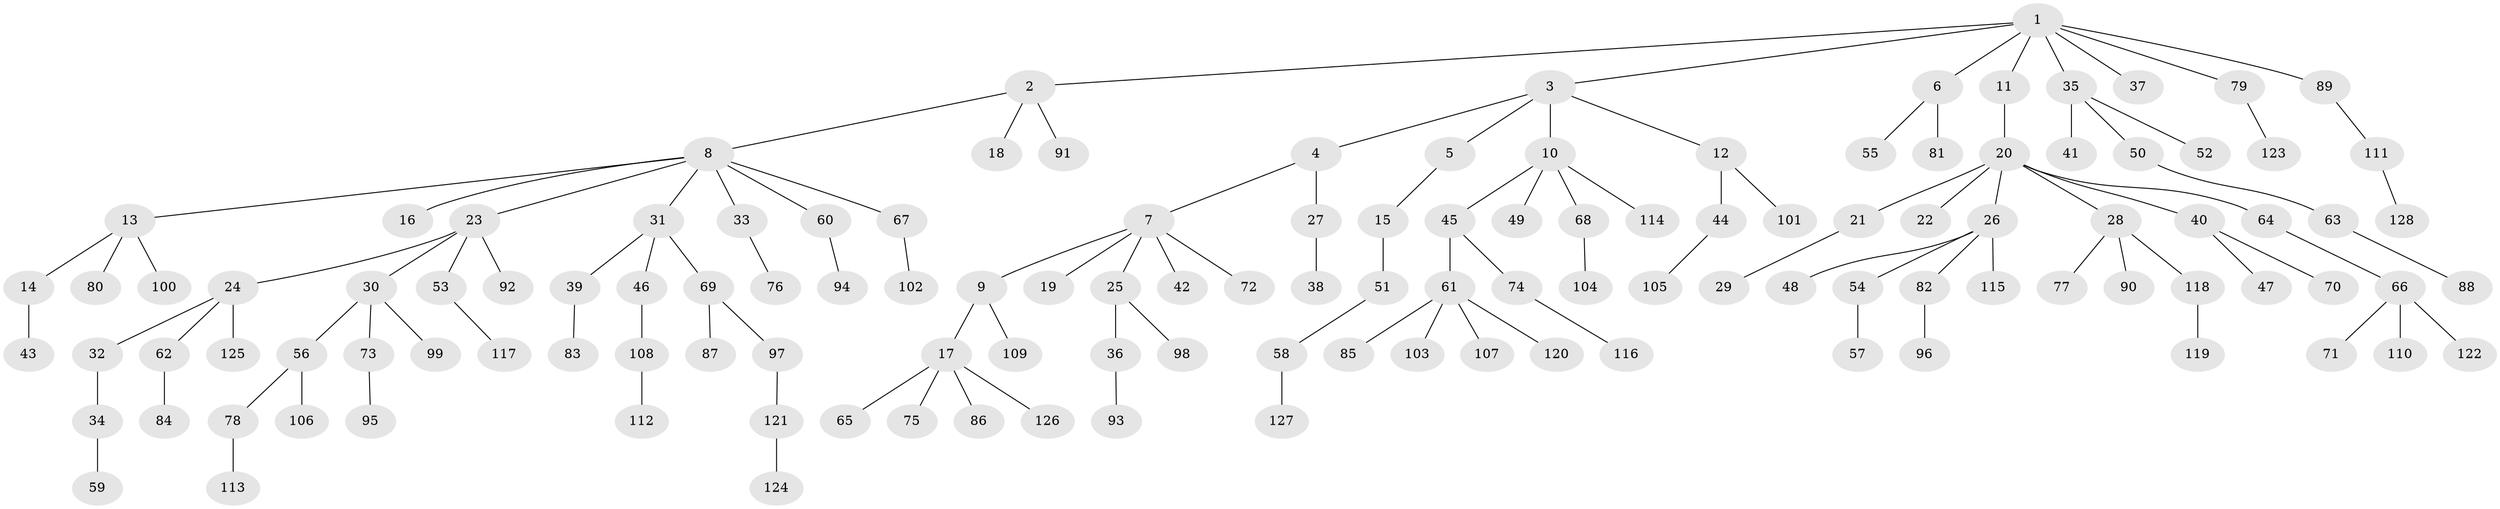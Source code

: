 // coarse degree distribution, {10: 0.022222222222222223, 3: 0.06666666666666667, 6: 0.011111111111111112, 2: 0.2, 7: 0.011111111111111112, 8: 0.011111111111111112, 4: 0.06666666666666667, 1: 0.6, 5: 0.011111111111111112}
// Generated by graph-tools (version 1.1) at 2025/42/03/06/25 10:42:03]
// undirected, 128 vertices, 127 edges
graph export_dot {
graph [start="1"]
  node [color=gray90,style=filled];
  1;
  2;
  3;
  4;
  5;
  6;
  7;
  8;
  9;
  10;
  11;
  12;
  13;
  14;
  15;
  16;
  17;
  18;
  19;
  20;
  21;
  22;
  23;
  24;
  25;
  26;
  27;
  28;
  29;
  30;
  31;
  32;
  33;
  34;
  35;
  36;
  37;
  38;
  39;
  40;
  41;
  42;
  43;
  44;
  45;
  46;
  47;
  48;
  49;
  50;
  51;
  52;
  53;
  54;
  55;
  56;
  57;
  58;
  59;
  60;
  61;
  62;
  63;
  64;
  65;
  66;
  67;
  68;
  69;
  70;
  71;
  72;
  73;
  74;
  75;
  76;
  77;
  78;
  79;
  80;
  81;
  82;
  83;
  84;
  85;
  86;
  87;
  88;
  89;
  90;
  91;
  92;
  93;
  94;
  95;
  96;
  97;
  98;
  99;
  100;
  101;
  102;
  103;
  104;
  105;
  106;
  107;
  108;
  109;
  110;
  111;
  112;
  113;
  114;
  115;
  116;
  117;
  118;
  119;
  120;
  121;
  122;
  123;
  124;
  125;
  126;
  127;
  128;
  1 -- 2;
  1 -- 3;
  1 -- 6;
  1 -- 11;
  1 -- 35;
  1 -- 37;
  1 -- 79;
  1 -- 89;
  2 -- 8;
  2 -- 18;
  2 -- 91;
  3 -- 4;
  3 -- 5;
  3 -- 10;
  3 -- 12;
  4 -- 7;
  4 -- 27;
  5 -- 15;
  6 -- 55;
  6 -- 81;
  7 -- 9;
  7 -- 19;
  7 -- 25;
  7 -- 42;
  7 -- 72;
  8 -- 13;
  8 -- 16;
  8 -- 23;
  8 -- 31;
  8 -- 33;
  8 -- 60;
  8 -- 67;
  9 -- 17;
  9 -- 109;
  10 -- 45;
  10 -- 49;
  10 -- 68;
  10 -- 114;
  11 -- 20;
  12 -- 44;
  12 -- 101;
  13 -- 14;
  13 -- 80;
  13 -- 100;
  14 -- 43;
  15 -- 51;
  17 -- 65;
  17 -- 75;
  17 -- 86;
  17 -- 126;
  20 -- 21;
  20 -- 22;
  20 -- 26;
  20 -- 28;
  20 -- 40;
  20 -- 64;
  21 -- 29;
  23 -- 24;
  23 -- 30;
  23 -- 53;
  23 -- 92;
  24 -- 32;
  24 -- 62;
  24 -- 125;
  25 -- 36;
  25 -- 98;
  26 -- 48;
  26 -- 54;
  26 -- 82;
  26 -- 115;
  27 -- 38;
  28 -- 77;
  28 -- 90;
  28 -- 118;
  30 -- 56;
  30 -- 73;
  30 -- 99;
  31 -- 39;
  31 -- 46;
  31 -- 69;
  32 -- 34;
  33 -- 76;
  34 -- 59;
  35 -- 41;
  35 -- 50;
  35 -- 52;
  36 -- 93;
  39 -- 83;
  40 -- 47;
  40 -- 70;
  44 -- 105;
  45 -- 61;
  45 -- 74;
  46 -- 108;
  50 -- 63;
  51 -- 58;
  53 -- 117;
  54 -- 57;
  56 -- 78;
  56 -- 106;
  58 -- 127;
  60 -- 94;
  61 -- 85;
  61 -- 103;
  61 -- 107;
  61 -- 120;
  62 -- 84;
  63 -- 88;
  64 -- 66;
  66 -- 71;
  66 -- 110;
  66 -- 122;
  67 -- 102;
  68 -- 104;
  69 -- 87;
  69 -- 97;
  73 -- 95;
  74 -- 116;
  78 -- 113;
  79 -- 123;
  82 -- 96;
  89 -- 111;
  97 -- 121;
  108 -- 112;
  111 -- 128;
  118 -- 119;
  121 -- 124;
}
